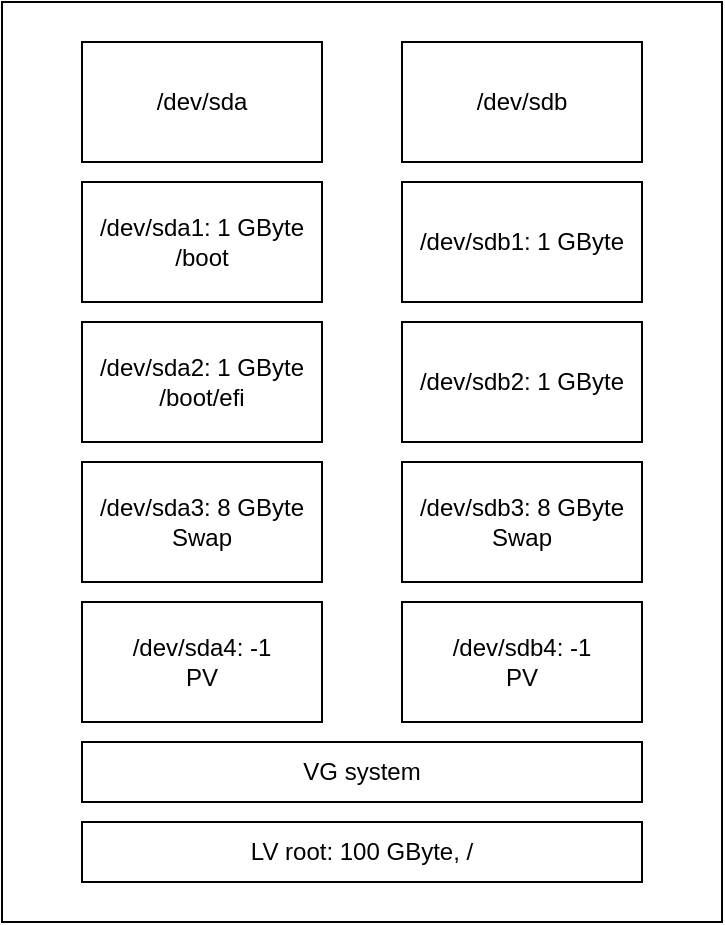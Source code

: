 <mxfile version="20.3.0" type="device"><diagram id="pNlgbZmsKTASvtVl8QK2" name="Seite-1"><mxGraphModel dx="887" dy="847" grid="1" gridSize="10" guides="1" tooltips="1" connect="1" arrows="1" fold="1" page="1" pageScale="1" pageWidth="827" pageHeight="1169" math="0" shadow="0"><root><mxCell id="0"/><mxCell id="1" parent="0"/><mxCell id="Krma67j-ZGC7SuQiK4NY-20" value="" style="rounded=0;whiteSpace=wrap;html=1;" parent="1" vertex="1"><mxGeometry x="160" y="260" width="360" height="460" as="geometry"/></mxCell><mxCell id="Krma67j-ZGC7SuQiK4NY-1" value="/dev/sda" style="rounded=0;whiteSpace=wrap;html=1;" parent="1" vertex="1"><mxGeometry x="200" y="280" width="120" height="60" as="geometry"/></mxCell><mxCell id="Krma67j-ZGC7SuQiK4NY-2" value="/dev/sdb" style="rounded=0;whiteSpace=wrap;html=1;" parent="1" vertex="1"><mxGeometry x="360" y="280" width="120" height="60" as="geometry"/></mxCell><mxCell id="Krma67j-ZGC7SuQiK4NY-3" value="/dev/sda1: 1 GByte&lt;br&gt;/boot" style="rounded=0;whiteSpace=wrap;html=1;" parent="1" vertex="1"><mxGeometry x="200" y="350" width="120" height="60" as="geometry"/></mxCell><mxCell id="Krma67j-ZGC7SuQiK4NY-4" value="/dev/sdb1: 1 GByte" style="rounded=0;whiteSpace=wrap;html=1;" parent="1" vertex="1"><mxGeometry x="360" y="350" width="120" height="60" as="geometry"/></mxCell><mxCell id="Krma67j-ZGC7SuQiK4NY-5" value="/dev/sda2: 1 GByte&lt;br&gt;/boot/efi" style="rounded=0;whiteSpace=wrap;html=1;" parent="1" vertex="1"><mxGeometry x="200" y="420" width="120" height="60" as="geometry"/></mxCell><mxCell id="Krma67j-ZGC7SuQiK4NY-6" value="/dev/sdb2: 1 GByte" style="rounded=0;whiteSpace=wrap;html=1;" parent="1" vertex="1"><mxGeometry x="360" y="420" width="120" height="60" as="geometry"/></mxCell><mxCell id="Krma67j-ZGC7SuQiK4NY-7" value="/dev/sda3: 8 GByte&lt;br&gt;Swap" style="rounded=0;whiteSpace=wrap;html=1;" parent="1" vertex="1"><mxGeometry x="200" y="490" width="120" height="60" as="geometry"/></mxCell><mxCell id="Krma67j-ZGC7SuQiK4NY-8" value="/dev/sdb3: 8 GByte&lt;br&gt;Swap" style="rounded=0;whiteSpace=wrap;html=1;" parent="1" vertex="1"><mxGeometry x="360" y="490" width="120" height="60" as="geometry"/></mxCell><mxCell id="Krma67j-ZGC7SuQiK4NY-9" value="/dev/sda4: -1&lt;br&gt;PV" style="rounded=0;whiteSpace=wrap;html=1;" parent="1" vertex="1"><mxGeometry x="200" y="560" width="120" height="60" as="geometry"/></mxCell><mxCell id="Krma67j-ZGC7SuQiK4NY-10" value="/dev/sdb4: -1&lt;br&gt;PV" style="rounded=0;whiteSpace=wrap;html=1;" parent="1" vertex="1"><mxGeometry x="360" y="560" width="120" height="60" as="geometry"/></mxCell><mxCell id="Krma67j-ZGC7SuQiK4NY-12" value="VG system" style="rounded=0;whiteSpace=wrap;html=1;" parent="1" vertex="1"><mxGeometry x="200" y="630" width="280" height="30" as="geometry"/></mxCell><mxCell id="Krma67j-ZGC7SuQiK4NY-13" value="LV root: 100 GByte, /" style="rounded=0;whiteSpace=wrap;html=1;align=center;labelPosition=center;verticalLabelPosition=middle;verticalAlign=middle;" parent="1" vertex="1"><mxGeometry x="200" y="670" width="280" height="30" as="geometry"/></mxCell></root></mxGraphModel></diagram></mxfile>